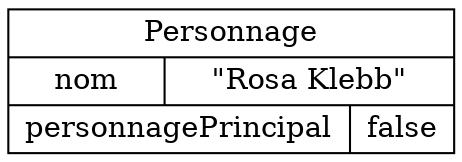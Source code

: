 digraph "Personnage" {
graph ["rankdir"="LR","compound"="true","ranksep"="1.0","nodesep"="1.0"]
"/" ["label"="<_C>Personnage|{nom|\"Rosa Klebb\"}|{personnagePrincipal|false}","style"="filled","fillcolor"="white","shape"="record"]
}